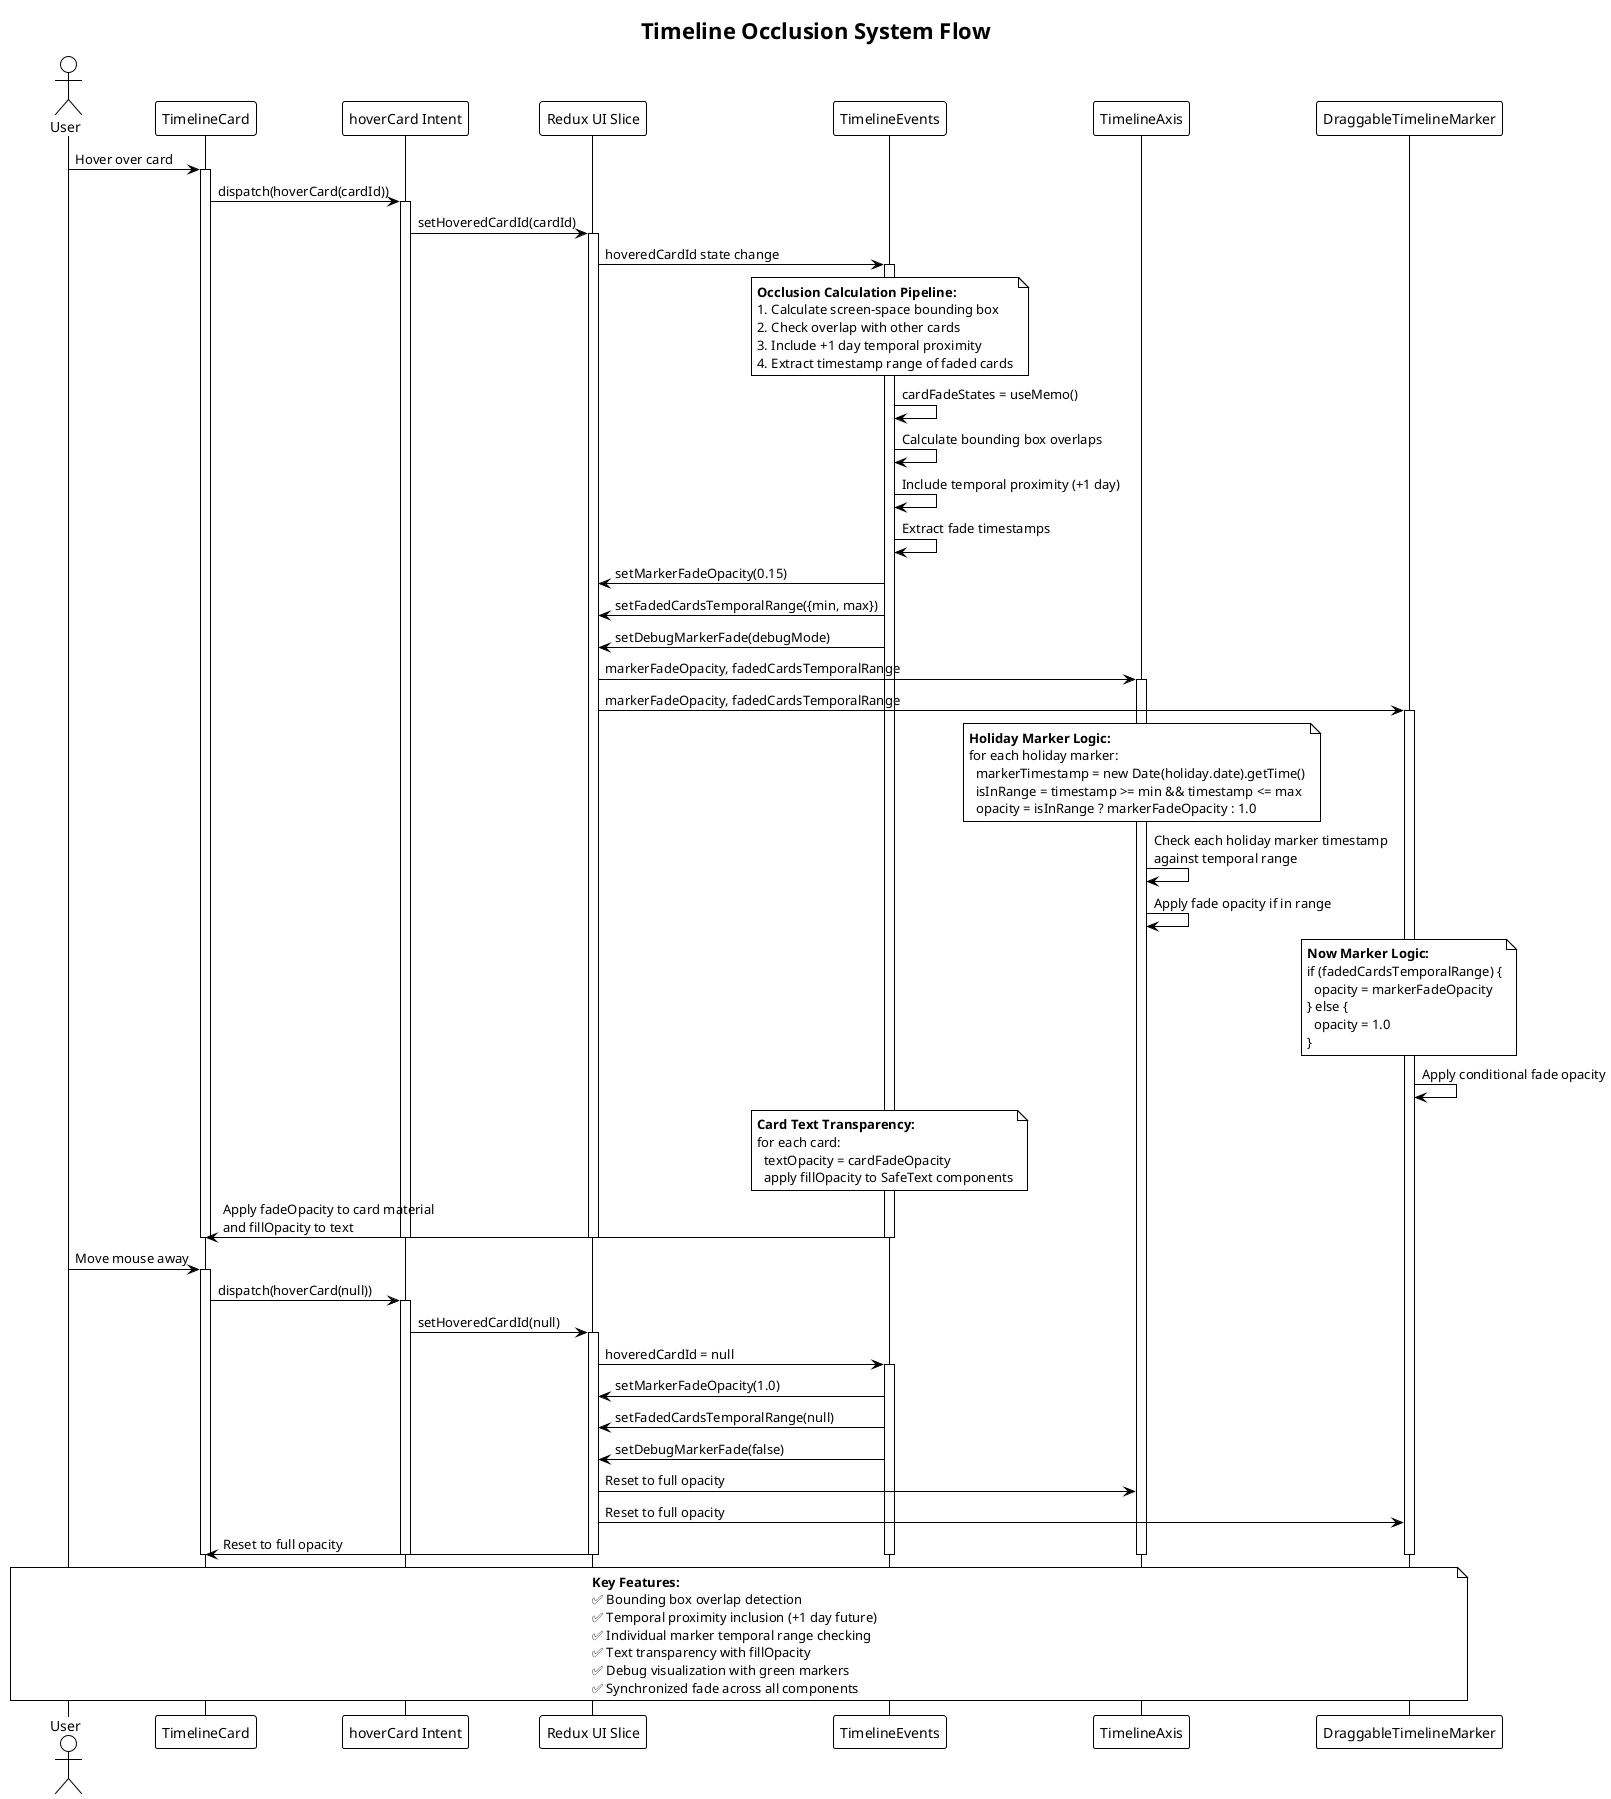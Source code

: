@startuml occlusion-system-flow
!theme plain
skinparam backgroundColor #FFFFFF
skinparam sequenceStyle strictuml

title Timeline Occlusion System Flow

actor User
participant "TimelineCard" as Card
participant "hoverCard Intent" as HoverIntent
participant "Redux UI Slice" as Redux
participant "TimelineEvents" as Events
participant "TimelineAxis" as Axis
participant "DraggableTimelineMarker" as Marker

User -> Card : Hover over card
activate Card

Card -> HoverIntent : dispatch(hoverCard(cardId))
activate HoverIntent

HoverIntent -> Redux : setHoveredCardId(cardId)
activate Redux

Redux -> Events : hoveredCardId state change
activate Events

note over Events
**Occlusion Calculation Pipeline:**
1. Calculate screen-space bounding box
2. Check overlap with other cards
3. Include +1 day temporal proximity
4. Extract timestamp range of faded cards
end note

Events -> Events : cardFadeStates = useMemo()
Events -> Events : Calculate bounding box overlaps
Events -> Events : Include temporal proximity (+1 day)
Events -> Events : Extract fade timestamps

Events -> Redux : setMarkerFadeOpacity(0.15)
Events -> Redux : setFadedCardsTemporalRange({min, max})
Events -> Redux : setDebugMarkerFade(debugMode)

Redux -> Axis : markerFadeOpacity, fadedCardsTemporalRange
activate Axis

Redux -> Marker : markerFadeOpacity, fadedCardsTemporalRange
activate Marker

note over Axis
**Holiday Marker Logic:**
for each holiday marker:
  markerTimestamp = new Date(holiday.date).getTime()
  isInRange = timestamp >= min && timestamp <= max
  opacity = isInRange ? markerFadeOpacity : 1.0
end note

Axis -> Axis : Check each holiday marker timestamp\nagainst temporal range
Axis -> Axis : Apply fade opacity if in range

note over Marker
**Now Marker Logic:**
if (fadedCardsTemporalRange) {
  opacity = markerFadeOpacity
} else {
  opacity = 1.0
}
end note

Marker -> Marker : Apply conditional fade opacity

note over Events
**Card Text Transparency:**
for each card:
  textOpacity = cardFadeOpacity
  apply fillOpacity to SafeText components
end note

Events -> Card : Apply fadeOpacity to card material\nand fillOpacity to text

deactivate Events
deactivate Redux
deactivate HoverIntent
deactivate Card

User -> Card : Move mouse away
activate Card

Card -> HoverIntent : dispatch(hoverCard(null))
activate HoverIntent

HoverIntent -> Redux : setHoveredCardId(null)
activate Redux

Redux -> Events : hoveredCardId = null
activate Events

Events -> Redux : setMarkerFadeOpacity(1.0)
Events -> Redux : setFadedCardsTemporalRange(null)
Events -> Redux : setDebugMarkerFade(false)

Redux -> Axis : Reset to full opacity
Redux -> Marker : Reset to full opacity
Redux -> Card : Reset to full opacity

deactivate Events
deactivate Redux
deactivate HoverIntent
deactivate Card
deactivate Axis
deactivate Marker

note over User, Marker
**Key Features:**
✅ Bounding box overlap detection
✅ Temporal proximity inclusion (+1 day future)
✅ Individual marker temporal range checking
✅ Text transparency with fillOpacity
✅ Debug visualization with green markers
✅ Synchronized fade across all components
end note

@enduml